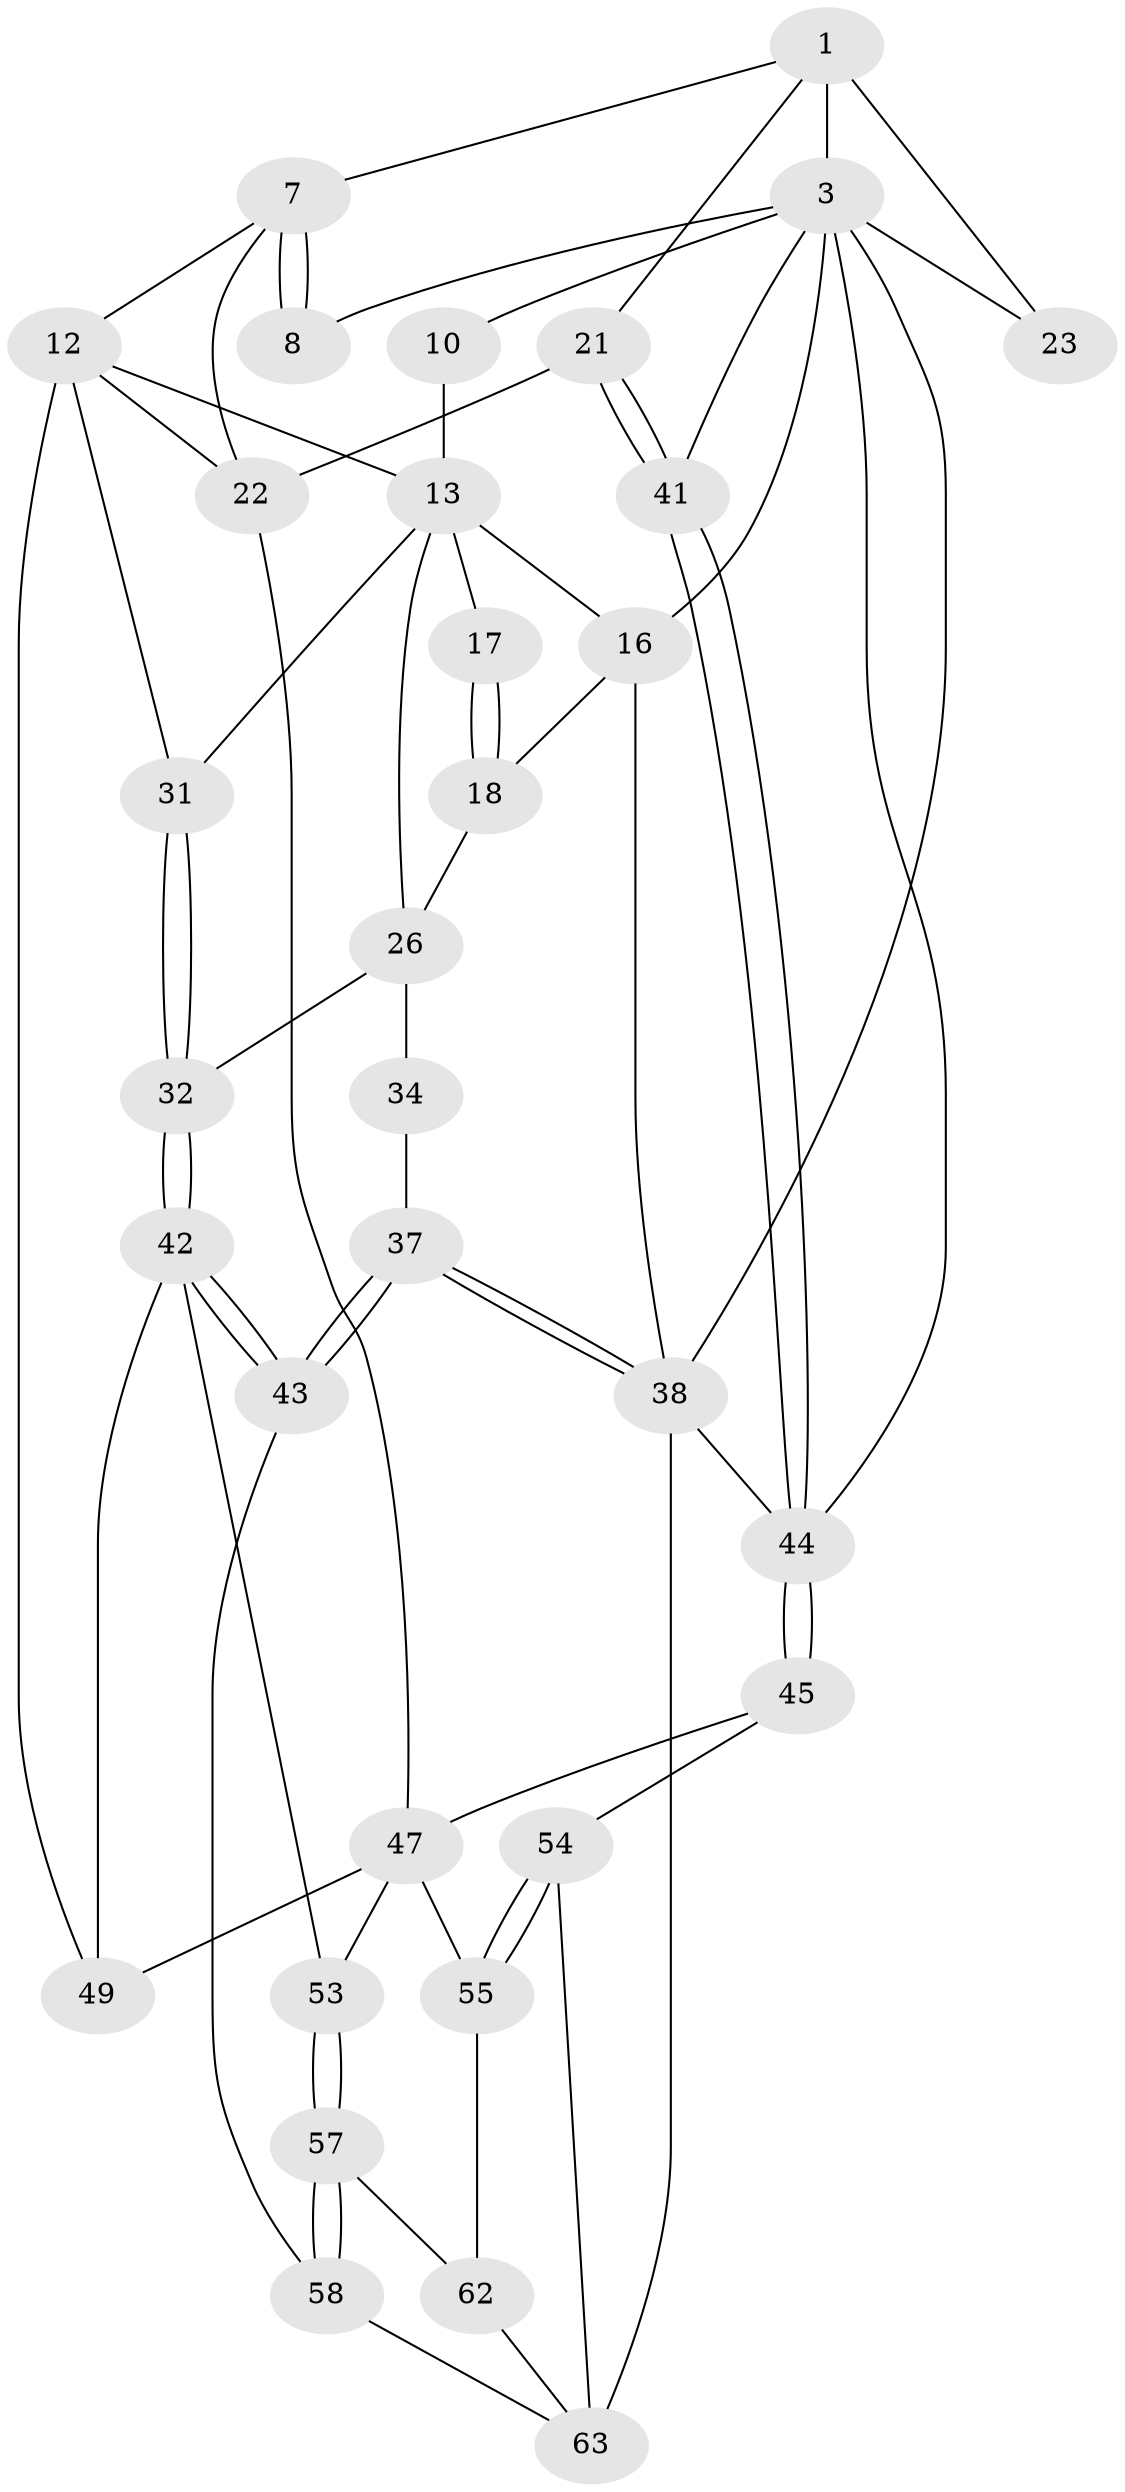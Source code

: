 // original degree distribution, {3: 0.030303030303030304, 5: 0.48484848484848486, 6: 0.22727272727272727, 4: 0.25757575757575757}
// Generated by graph-tools (version 1.1) at 2025/17/03/09/25 04:17:16]
// undirected, 33 vertices, 71 edges
graph export_dot {
graph [start="1"]
  node [color=gray90,style=filled];
  1 [pos="+0.8783215709294255+0.1679362984332288",super="+2+6"];
  3 [pos="+1+0.2554213205902462",super="+39+4"];
  7 [pos="+0.587836982616293+0",super="+11"];
  8 [pos="+0.6233910145925619+0"];
  10 [pos="+0.1939422083076936+0"];
  12 [pos="+0.34444529320589773+0.23600657766622163",super="+29"];
  13 [pos="+0.32858889593079055+0.23928547056340324",super="+24+14"];
  16 [pos="+0+0",super="+19"];
  17 [pos="+0+0.25923912398381227"];
  18 [pos="+0+0.26479632382811913"];
  21 [pos="+0.7325463577983821+0.4222031640635791"];
  22 [pos="+0.6473338851305493+0.4185360293752454",super="+28"];
  23 [pos="+0.8570968054210893+0.3581150335121106"];
  26 [pos="+0.07168206013818317+0.41237228867118064",super="+33+27"];
  31 [pos="+0.23739397203117127+0.4509831783355622"];
  32 [pos="+0.18699702075841143+0.4983942806624927"];
  34 [pos="+0.08682389635419642+0.4671747410032558",super="+36+35"];
  37 [pos="+0+0.7522792759499358"];
  38 [pos="+0+0.7606754792291711",super="+51"];
  41 [pos="+0.7914843174921461+0.5847740067564468"];
  42 [pos="+0.13321429832673554+0.6310819733140131",super="+50"];
  43 [pos="+0+0.7405205954215075",super="+59"];
  44 [pos="+0.7832516059181153+0.6535164957219521",super="+56"];
  45 [pos="+0.743844720489336+0.7323098233787997",super="+46"];
  47 [pos="+0.5252222203445024+0.5248080988958869",super="+48"];
  49 [pos="+0.30929485745097157+0.5131047545150597"];
  53 [pos="+0.3304111349121423+0.723816637162208"];
  54 [pos="+0.6393361156355307+0.83166256111894"];
  55 [pos="+0.5458748200592323+0.7920367460755257"];
  57 [pos="+0.30221058819807345+0.840945846896788"];
  58 [pos="+0.28784835774862394+0.8489116973464312",super="+66"];
  62 [pos="+0.3314258079136449+0.8638833978078734"];
  63 [pos="+0.6030347972009044+1",super="+65+64"];
  1 -- 3;
  1 -- 23 [weight=2];
  1 -- 7;
  1 -- 21;
  3 -- 41;
  3 -- 23;
  3 -- 16;
  3 -- 38 [weight=2];
  3 -- 8;
  3 -- 10;
  3 -- 44;
  7 -- 8;
  7 -- 8;
  7 -- 12;
  7 -- 22;
  10 -- 13;
  12 -- 13;
  12 -- 49;
  12 -- 22;
  12 -- 31;
  13 -- 17 [weight=2];
  13 -- 26;
  13 -- 31;
  13 -- 16;
  16 -- 18;
  16 -- 38;
  17 -- 18;
  17 -- 18;
  18 -- 26;
  21 -- 22;
  21 -- 41;
  21 -- 41;
  22 -- 47;
  26 -- 32;
  26 -- 34 [weight=2];
  31 -- 32;
  31 -- 32;
  32 -- 42;
  32 -- 42;
  34 -- 37;
  37 -- 38;
  37 -- 38;
  37 -- 43;
  37 -- 43;
  38 -- 63 [weight=2];
  38 -- 44;
  41 -- 44;
  41 -- 44;
  42 -- 43;
  42 -- 43;
  42 -- 49;
  42 -- 53;
  43 -- 58 [weight=2];
  44 -- 45 [weight=2];
  44 -- 45;
  45 -- 54;
  45 -- 47;
  47 -- 49;
  47 -- 55;
  47 -- 53;
  53 -- 57;
  53 -- 57;
  54 -- 55;
  54 -- 55;
  54 -- 63;
  55 -- 62;
  57 -- 58;
  57 -- 58;
  57 -- 62;
  58 -- 63;
  62 -- 63;
}
